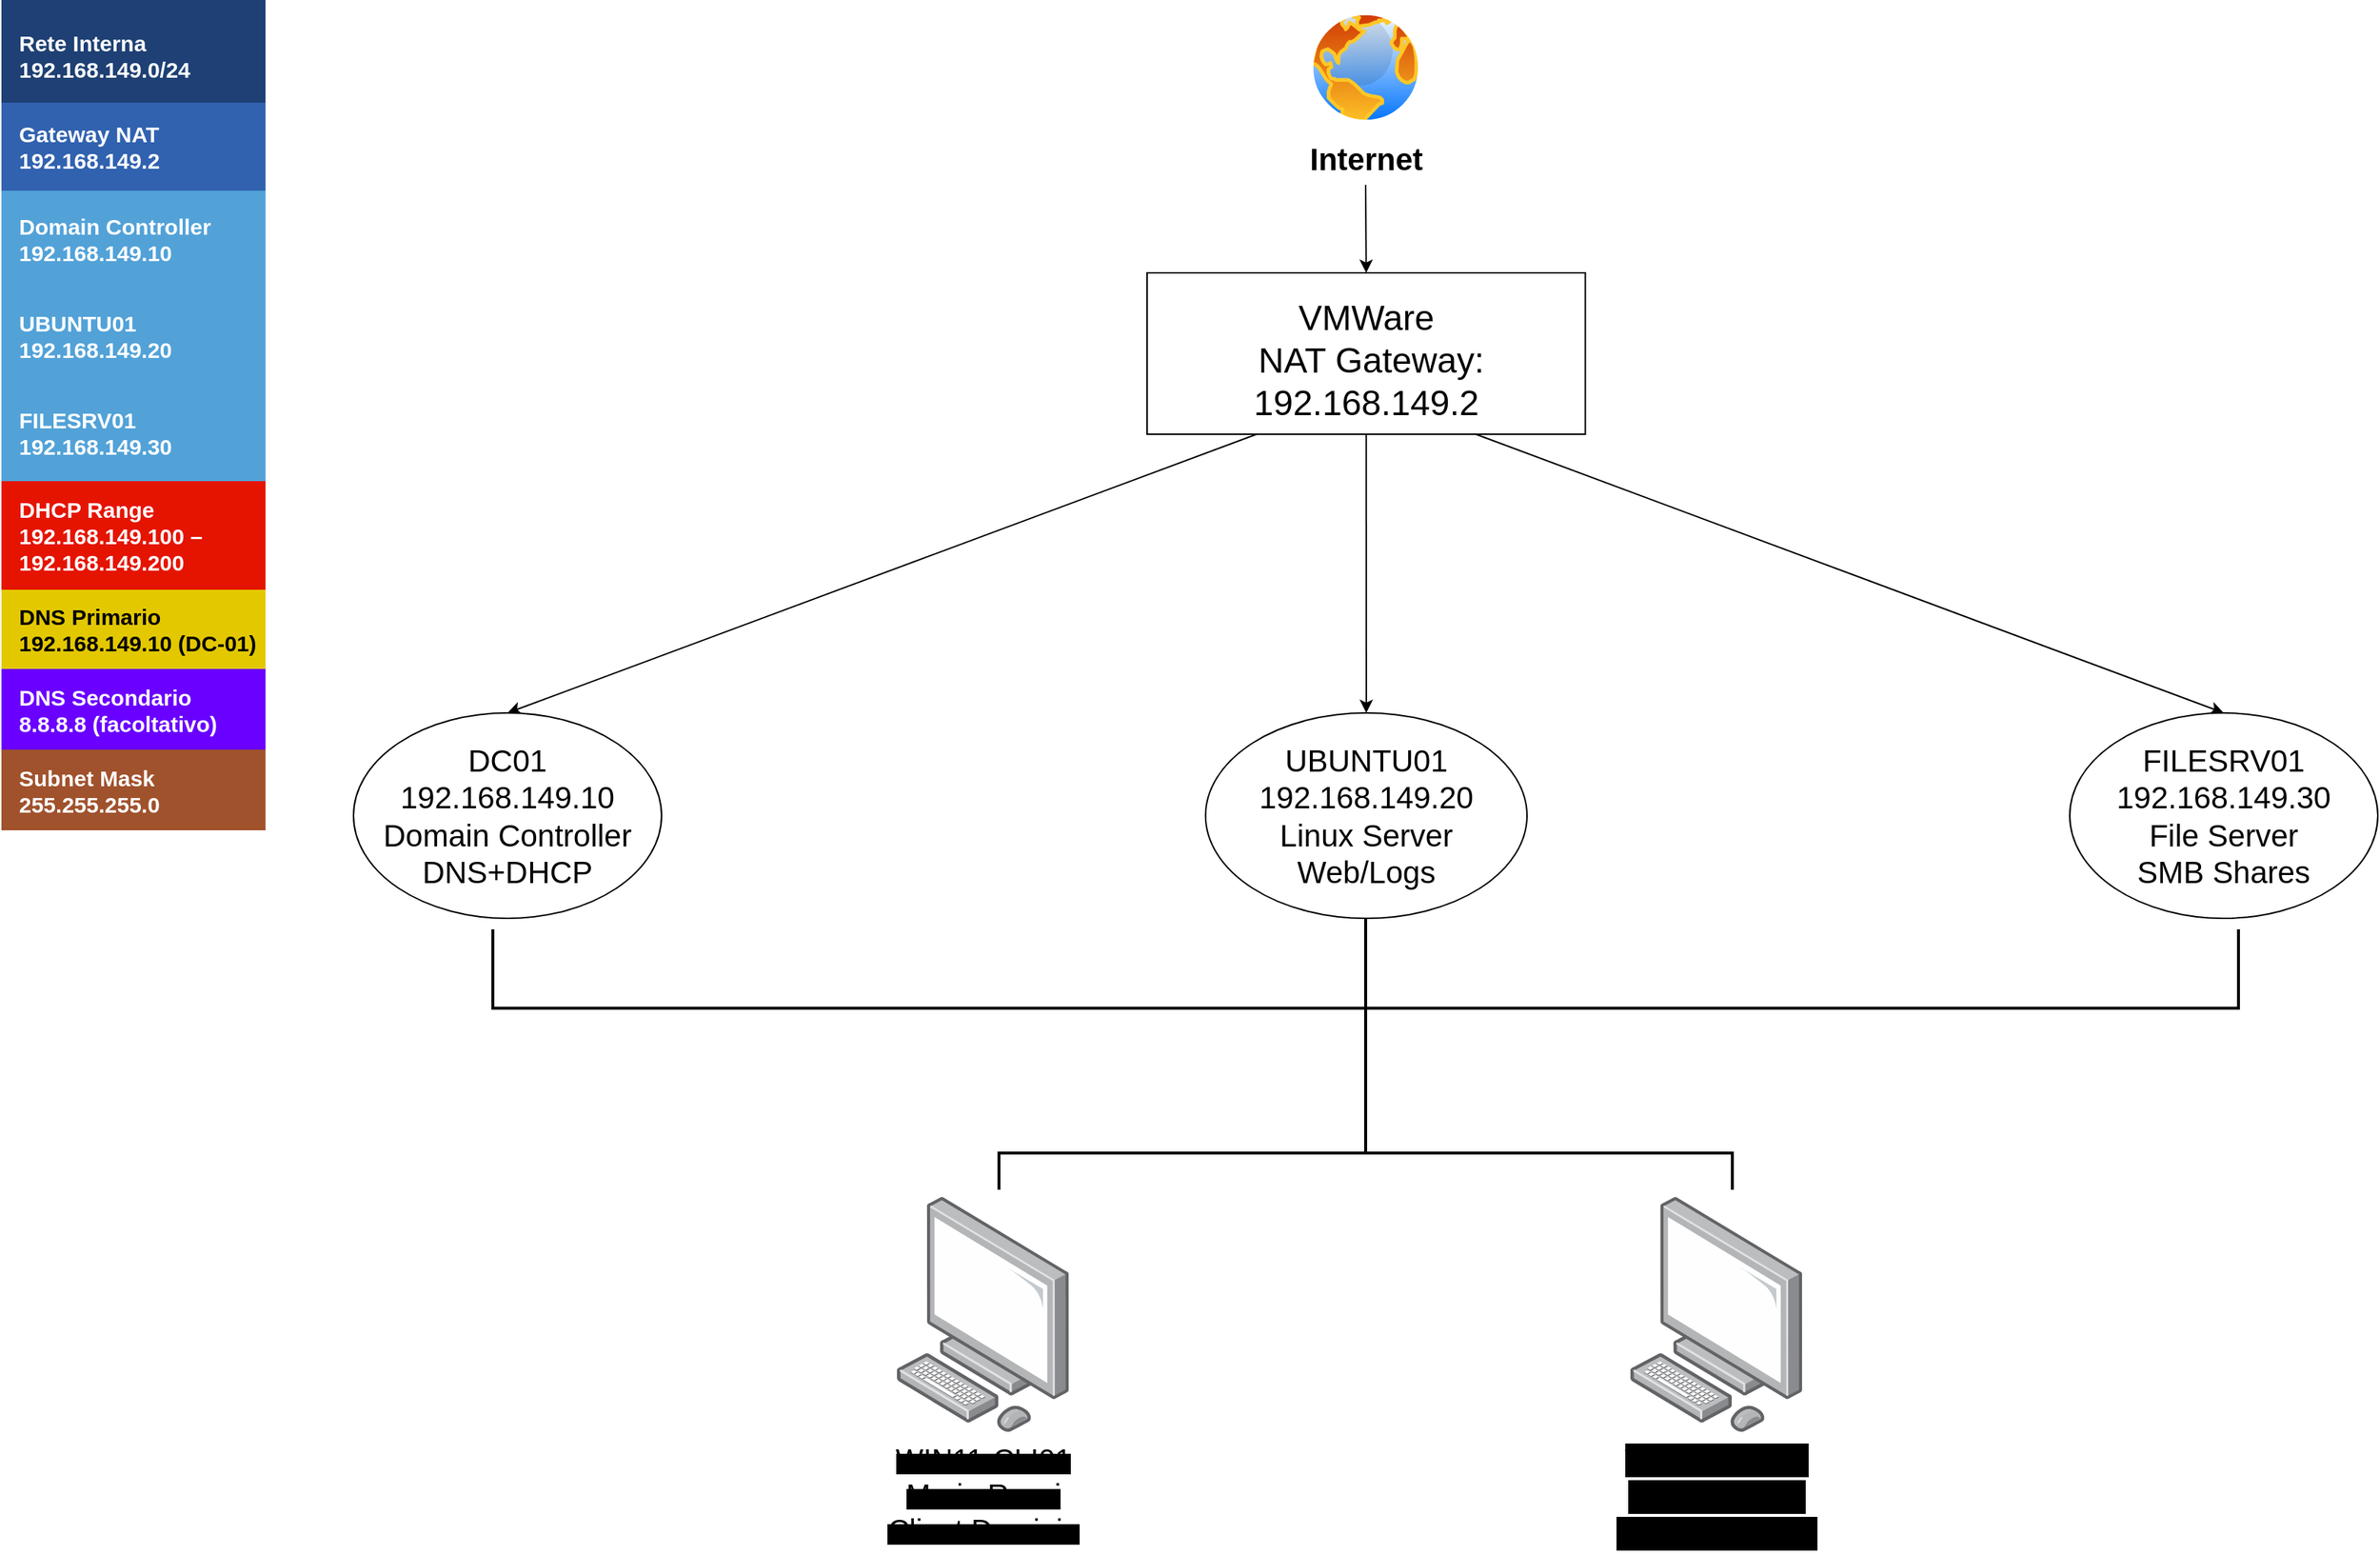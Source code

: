 <mxfile version="28.2.5">
  <diagram name="Page-1" id="ygO_C231_FGsSezgK3bJ">
    <mxGraphModel dx="2377" dy="1238" grid="1" gridSize="10" guides="1" tooltips="1" connect="1" arrows="1" fold="1" page="1" pageScale="1" pageWidth="1920" pageHeight="1200" background="none" math="0" shadow="0">
      <root>
        <mxCell id="0" />
        <mxCell id="1" parent="0" />
        <mxCell id="dl3TqQ7Z1zIjCX-AGE2N-1" value="Internet" style="image;aspect=fixed;perimeter=ellipsePerimeter;align=center;shadow=0;dashed=0;spacingTop=3;image=img/lib/active_directory/internet_globe.svg;fontStyle=1;textShadow=0;fontSize=21;labelBorderColor=none;verticalAlign=top;horizontal=1;html=1;imageBackground=none;imageBorder=none;" parent="1" vertex="1">
          <mxGeometry x="920" y="40" width="80" height="80" as="geometry" />
        </mxCell>
        <mxCell id="dl3TqQ7Z1zIjCX-AGE2N-2" value="&lt;font style=&quot;font-size: 24px;&quot;&gt;VMWare&lt;/font&gt;&lt;div&gt;&lt;font style=&quot;&quot;&gt;&lt;font style=&quot;font-size: 24px;&quot;&gt;&amp;nbsp;NAT Gateway:&lt;br&gt;&lt;/font&gt;&lt;div style=&quot;&quot;&gt;&lt;span style=&quot;font-size: 24px;&quot;&gt;192.168.149.2&lt;/span&gt;&lt;/div&gt;&lt;/font&gt;&lt;/div&gt;" style="rounded=0;whiteSpace=wrap;html=1;spacing=0;spacingBottom=-10;" parent="1" vertex="1">
          <mxGeometry x="811" y="220" width="298.75" height="110" as="geometry" />
        </mxCell>
        <mxCell id="dl3TqQ7Z1zIjCX-AGE2N-3" value="" style="endArrow=classic;html=1;rounded=0;exitX=0.25;exitY=1;exitDx=0;exitDy=0;entryX=0.5;entryY=0;entryDx=0;entryDy=0;" parent="1" source="dl3TqQ7Z1zIjCX-AGE2N-2" target="dl3TqQ7Z1zIjCX-AGE2N-4" edge="1">
          <mxGeometry width="50" height="50" relative="1" as="geometry">
            <mxPoint x="450" y="520" as="sourcePoint" />
            <mxPoint x="440" y="530" as="targetPoint" />
          </mxGeometry>
        </mxCell>
        <mxCell id="dl3TqQ7Z1zIjCX-AGE2N-4" value="&lt;font&gt;DC01&lt;/font&gt;&lt;div&gt;192.168.149.10&lt;/div&gt;&lt;div&gt;&lt;font&gt;Domain Controller&lt;/font&gt;&lt;/div&gt;&lt;div&gt;&lt;font&gt;DNS+DHCP&lt;/font&gt;&lt;/div&gt;" style="ellipse;whiteSpace=wrap;html=1;fontSize=21;" parent="1" vertex="1">
          <mxGeometry x="270" y="520" width="210" height="140" as="geometry" />
        </mxCell>
        <mxCell id="dl3TqQ7Z1zIjCX-AGE2N-5" value="&lt;font&gt;UBUNTU01&lt;br&gt;&lt;/font&gt;&lt;div&gt;&lt;span style=&quot;background-color: transparent; color: light-dark(rgb(0, 0, 0), rgb(255, 255, 255));&quot;&gt;192.168.149.20&lt;/span&gt;&lt;/div&gt;&lt;div&gt;&lt;span style=&quot;background-color: transparent; color: light-dark(rgb(0, 0, 0), rgb(255, 255, 255));&quot;&gt;Linux Server&lt;/span&gt;&lt;/div&gt;&lt;div&gt;&lt;font&gt;Web/Logs&lt;/font&gt;&lt;/div&gt;" style="ellipse;whiteSpace=wrap;html=1;fontSize=21;" parent="1" vertex="1">
          <mxGeometry x="850.87" y="520" width="219.13" height="140" as="geometry" />
        </mxCell>
        <mxCell id="dl3TqQ7Z1zIjCX-AGE2N-6" value="" style="endArrow=classic;html=1;rounded=0;entryX=0.5;entryY=0;entryDx=0;entryDy=0;" parent="1" target="dl3TqQ7Z1zIjCX-AGE2N-2" edge="1">
          <mxGeometry width="50" height="50" relative="1" as="geometry">
            <mxPoint x="960" y="160" as="sourcePoint" />
            <mxPoint x="1030" y="190" as="targetPoint" />
          </mxGeometry>
        </mxCell>
        <mxCell id="dl3TqQ7Z1zIjCX-AGE2N-7" value="" style="endArrow=classic;html=1;rounded=0;exitX=0.5;exitY=1;exitDx=0;exitDy=0;entryX=0.5;entryY=0;entryDx=0;entryDy=0;" parent="1" source="dl3TqQ7Z1zIjCX-AGE2N-2" target="dl3TqQ7Z1zIjCX-AGE2N-5" edge="1">
          <mxGeometry width="50" height="50" relative="1" as="geometry">
            <mxPoint x="990" y="510" as="sourcePoint" />
            <mxPoint x="1040" y="460" as="targetPoint" />
          </mxGeometry>
        </mxCell>
        <mxCell id="dl3TqQ7Z1zIjCX-AGE2N-8" value="" style="endArrow=classic;html=1;rounded=0;exitX=0.75;exitY=1;exitDx=0;exitDy=0;entryX=0.5;entryY=0;entryDx=0;entryDy=0;" parent="1" source="dl3TqQ7Z1zIjCX-AGE2N-2" target="dl3TqQ7Z1zIjCX-AGE2N-9" edge="1">
          <mxGeometry width="50" height="50" relative="1" as="geometry">
            <mxPoint x="1190" y="630" as="sourcePoint" />
            <mxPoint x="1560" y="520" as="targetPoint" />
          </mxGeometry>
        </mxCell>
        <mxCell id="dl3TqQ7Z1zIjCX-AGE2N-9" value="&lt;font&gt;FILESRV01&lt;br&gt;&lt;/font&gt;&lt;div&gt;&lt;span style=&quot;background-color: transparent; color: light-dark(rgb(0, 0, 0), rgb(255, 255, 255));&quot;&gt;192.168.149.30&lt;/span&gt;&lt;/div&gt;&lt;div&gt;&lt;span style=&quot;background-color: transparent; color: light-dark(rgb(0, 0, 0), rgb(255, 255, 255));&quot;&gt;File Server&lt;/span&gt;&lt;/div&gt;&lt;div&gt;&lt;font&gt;SMB Shares&lt;/font&gt;&lt;/div&gt;" style="ellipse;whiteSpace=wrap;html=1;fontSize=21;" parent="1" vertex="1">
          <mxGeometry x="1440" y="520" width="210" height="140" as="geometry" />
        </mxCell>
        <mxCell id="dl3TqQ7Z1zIjCX-AGE2N-10" value="" style="strokeWidth=2;html=1;shape=mxgraph.flowchart.annotation_2;align=left;labelPosition=right;pointerEvents=1;rotation=-90;" parent="1" vertex="1">
          <mxGeometry x="906.25" y="126.25" width="107.5" height="1190" as="geometry" />
        </mxCell>
        <mxCell id="dl3TqQ7Z1zIjCX-AGE2N-11" value="" style="line;strokeWidth=2;direction=south;html=1;" parent="1" vertex="1">
          <mxGeometry x="955" y="660" width="10" height="140" as="geometry" />
        </mxCell>
        <mxCell id="dl3TqQ7Z1zIjCX-AGE2N-12" value="" style="strokeWidth=2;html=1;shape=mxgraph.flowchart.annotation_2;align=left;labelPosition=right;pointerEvents=1;rotation=90;" parent="1" vertex="1">
          <mxGeometry x="935" y="570" width="50" height="500" as="geometry" />
        </mxCell>
        <mxCell id="dl3TqQ7Z1zIjCX-AGE2N-13" value="&lt;span style=&quot;background-color: light-dark(rgb(0, 0, 0), rgb(0, 0, 0));&quot;&gt;&lt;font style=&quot;font-size: 20px;&quot;&gt;WIN11-CLI01&lt;/font&gt;&lt;/span&gt;&lt;div&gt;&lt;span style=&quot;background-color: light-dark(rgb(0, 0, 0), rgb(0, 0, 0));&quot;&gt;&lt;font style=&quot;font-size: 20px;&quot;&gt;Mario Rossi&lt;/font&gt;&lt;/span&gt;&lt;/div&gt;&lt;div&gt;&lt;span style=&quot;background-color: light-dark(rgb(0, 0, 0), rgb(0, 0, 0));&quot;&gt;&lt;font style=&quot;font-size: 20px;&quot;&gt;Client Dominio&lt;/font&gt;&lt;/span&gt;&lt;/div&gt;" style="image;points=[];aspect=fixed;html=1;align=center;shadow=0;dashed=0;image=img/lib/allied_telesis/computer_and_terminals/Personal_Computer.svg;" parent="1" vertex="1">
          <mxGeometry x="640" y="850" width="118.06" height="160" as="geometry" />
        </mxCell>
        <mxCell id="dl3TqQ7Z1zIjCX-AGE2N-14" value="&lt;span style=&quot;background-color: light-dark(rgb(0, 0, 0), rgb(0, 0, 0));&quot;&gt;&lt;font&gt;WIN11-CLI02&lt;/font&gt;&lt;/span&gt;&lt;div&gt;&lt;span style=&quot;background-color: light-dark(rgb(0, 0, 0), rgb(0, 0, 0));&quot;&gt;&lt;font&gt;Luca Bianchi&lt;/font&gt;&lt;/span&gt;&lt;/div&gt;&lt;div&gt;&lt;span style=&quot;background-color: light-dark(rgb(0, 0, 0), rgb(0, 0, 0));&quot;&gt;&lt;font&gt;Client Dominio&lt;/font&gt;&lt;/span&gt;&lt;/div&gt;" style="image;points=[];aspect=fixed;html=1;align=center;shadow=0;dashed=0;image=img/lib/allied_telesis/computer_and_terminals/Personal_Computer.svg;fontSize=21;" parent="1" vertex="1">
          <mxGeometry x="1140" y="850" width="118.06" height="160" as="geometry" />
        </mxCell>
        <mxCell id="dl3TqQ7Z1zIjCX-AGE2N-15" value="" style="shape=table;startSize=0;container=1;collapsible=0;childLayout=tableLayout;fontSize=16;align=left;verticalAlign=top;fillColor=none;strokeColor=none;fontColor=#4D4D4D;fontStyle=1;spacingLeft=6;spacing=0;resizable=0;" parent="1" vertex="1">
          <mxGeometry x="30" y="34" width="180" height="566" as="geometry" />
        </mxCell>
        <mxCell id="dl3TqQ7Z1zIjCX-AGE2N-16" value="" style="shape=tableRow;horizontal=0;startSize=0;swimlaneHead=0;swimlaneBody=0;strokeColor=inherit;top=0;left=0;bottom=0;right=0;collapsible=0;dropTarget=0;fillColor=none;points=[[0,0.5],[1,0.5]];portConstraint=eastwest;fontSize=12;" parent="dl3TqQ7Z1zIjCX-AGE2N-15" vertex="1">
          <mxGeometry width="180" height="70" as="geometry" />
        </mxCell>
        <mxCell id="dl3TqQ7Z1zIjCX-AGE2N-17" value="&lt;div&gt;&lt;font style=&quot;font-size: 15px;&quot;&gt;&lt;b&gt;&lt;br&gt;&lt;/b&gt;&lt;/font&gt;&lt;/div&gt;&lt;font style=&quot;font-size: 15px;&quot;&gt;&lt;b&gt;Rete Interna&lt;span style=&quot;white-space: pre;&quot;&gt;&#x9;&lt;/span&gt;&lt;span style=&quot;white-space: pre;&quot;&gt;&#x9;&lt;/span&gt;&lt;/b&gt;&lt;/font&gt;&lt;div&gt;&lt;span style=&quot;font-size: 15px;&quot;&gt;&lt;b&gt;192.168.149.0/24&lt;/b&gt;&lt;/span&gt;&lt;/div&gt;&lt;div&gt;&lt;br&gt;&lt;/div&gt;" style="shape=partialRectangle;html=1;whiteSpace=wrap;connectable=0;strokeColor=inherit;overflow=hidden;fillColor=#1E4074;top=0;left=0;bottom=0;right=0;pointerEvents=1;fontSize=12;align=left;fontColor=#FFFFFF;gradientColor=none;spacingLeft=10;spacingRight=4;" parent="dl3TqQ7Z1zIjCX-AGE2N-16" vertex="1">
          <mxGeometry width="180" height="70" as="geometry">
            <mxRectangle width="180" height="70" as="alternateBounds" />
          </mxGeometry>
        </mxCell>
        <mxCell id="dl3TqQ7Z1zIjCX-AGE2N-18" value="" style="shape=tableRow;horizontal=0;startSize=0;swimlaneHead=0;swimlaneBody=0;strokeColor=inherit;top=0;left=0;bottom=0;right=0;collapsible=0;dropTarget=0;fillColor=none;points=[[0,0.5],[1,0.5]];portConstraint=eastwest;fontSize=12;" parent="dl3TqQ7Z1zIjCX-AGE2N-15" vertex="1">
          <mxGeometry y="70" width="180" height="60" as="geometry" />
        </mxCell>
        <mxCell id="dl3TqQ7Z1zIjCX-AGE2N-19" value="&lt;font style=&quot;font-size: 15px;&quot;&gt;&lt;b&gt;Gateway NAT&lt;br&gt;192.168.149.2&lt;/b&gt;&lt;/font&gt;" style="shape=partialRectangle;html=1;whiteSpace=wrap;connectable=0;strokeColor=inherit;overflow=hidden;fillColor=#3162AF;top=0;left=0;bottom=0;right=0;pointerEvents=1;fontSize=12;align=left;fontColor=#FFFFFF;gradientColor=none;spacingLeft=10;spacingRight=4;" parent="dl3TqQ7Z1zIjCX-AGE2N-18" vertex="1">
          <mxGeometry width="180" height="60" as="geometry">
            <mxRectangle width="180" height="60" as="alternateBounds" />
          </mxGeometry>
        </mxCell>
        <mxCell id="dl3TqQ7Z1zIjCX-AGE2N-20" value="" style="shape=tableRow;horizontal=0;startSize=0;swimlaneHead=0;swimlaneBody=0;strokeColor=inherit;top=0;left=0;bottom=0;right=0;collapsible=0;dropTarget=0;fillColor=none;points=[[0,0.5],[1,0.5]];portConstraint=eastwest;fontSize=12;" parent="dl3TqQ7Z1zIjCX-AGE2N-15" vertex="1">
          <mxGeometry y="130" width="180" height="66" as="geometry" />
        </mxCell>
        <mxCell id="dl3TqQ7Z1zIjCX-AGE2N-21" value="&lt;b&gt;&lt;font style=&quot;font-size: 15px;&quot;&gt;Domain Controller&lt;/font&gt;&lt;/b&gt;&lt;div&gt;&lt;font style=&quot;&quot;&gt;&lt;span style=&quot;font-size: 15px;&quot;&gt;&lt;b&gt;192.168.149.10&lt;/b&gt;&lt;/span&gt;&lt;/font&gt;&lt;/div&gt;" style="shape=partialRectangle;html=1;whiteSpace=wrap;connectable=0;strokeColor=inherit;overflow=hidden;fillColor=#52a2d8;top=0;left=0;bottom=0;right=0;pointerEvents=1;fontSize=12;align=left;fontColor=#FFFFFF;gradientColor=none;spacingLeft=10;spacingRight=4;" parent="dl3TqQ7Z1zIjCX-AGE2N-20" vertex="1">
          <mxGeometry width="180" height="66" as="geometry">
            <mxRectangle width="180" height="66" as="alternateBounds" />
          </mxGeometry>
        </mxCell>
        <mxCell id="sOKWARmR8uyY6CDnjeeu-1" value="" style="shape=tableRow;horizontal=0;startSize=0;swimlaneHead=0;swimlaneBody=0;strokeColor=inherit;top=0;left=0;bottom=0;right=0;collapsible=0;dropTarget=0;fillColor=none;points=[[0,0.5],[1,0.5]];portConstraint=eastwest;fontSize=12;" vertex="1" parent="dl3TqQ7Z1zIjCX-AGE2N-15">
          <mxGeometry y="196" width="180" height="66" as="geometry" />
        </mxCell>
        <mxCell id="sOKWARmR8uyY6CDnjeeu-2" value="&lt;span style=&quot;font-size: 15px;&quot;&gt;&lt;b&gt;UBUNTU01&lt;/b&gt;&lt;/span&gt;&lt;div&gt;&lt;span style=&quot;font-size: 15px;&quot;&gt;&lt;b&gt;192.168.149.20&lt;/b&gt;&lt;/span&gt;&lt;/div&gt;" style="shape=partialRectangle;html=1;whiteSpace=wrap;connectable=0;strokeColor=inherit;overflow=hidden;fillColor=#52a2d8;top=0;left=0;bottom=0;right=0;pointerEvents=1;fontSize=12;align=left;fontColor=#FFFFFF;gradientColor=none;spacingLeft=10;spacingRight=4;" vertex="1" parent="sOKWARmR8uyY6CDnjeeu-1">
          <mxGeometry width="180" height="66" as="geometry">
            <mxRectangle width="180" height="66" as="alternateBounds" />
          </mxGeometry>
        </mxCell>
        <mxCell id="sOKWARmR8uyY6CDnjeeu-3" value="" style="shape=tableRow;horizontal=0;startSize=0;swimlaneHead=0;swimlaneBody=0;strokeColor=inherit;top=0;left=0;bottom=0;right=0;collapsible=0;dropTarget=0;fillColor=none;points=[[0,0.5],[1,0.5]];portConstraint=eastwest;fontSize=12;" vertex="1" parent="dl3TqQ7Z1zIjCX-AGE2N-15">
          <mxGeometry y="262" width="180" height="66" as="geometry" />
        </mxCell>
        <mxCell id="sOKWARmR8uyY6CDnjeeu-4" value="&lt;span style=&quot;font-size: 15px;&quot;&gt;&lt;b&gt;FILESRV01&lt;/b&gt;&lt;/span&gt;&lt;div&gt;&lt;span style=&quot;font-size: 15px;&quot;&gt;&lt;b&gt;192.168.149.30&lt;/b&gt;&lt;/span&gt;&lt;/div&gt;" style="shape=partialRectangle;html=1;whiteSpace=wrap;connectable=0;strokeColor=inherit;overflow=hidden;fillColor=#52a2d8;top=0;left=0;bottom=0;right=0;pointerEvents=1;fontSize=12;align=left;fontColor=#FFFFFF;gradientColor=none;spacingLeft=10;spacingRight=4;" vertex="1" parent="sOKWARmR8uyY6CDnjeeu-3">
          <mxGeometry width="180" height="66" as="geometry">
            <mxRectangle width="180" height="66" as="alternateBounds" />
          </mxGeometry>
        </mxCell>
        <mxCell id="dl3TqQ7Z1zIjCX-AGE2N-22" value="" style="shape=tableRow;horizontal=0;startSize=0;swimlaneHead=0;swimlaneBody=0;strokeColor=inherit;top=0;left=0;bottom=0;right=0;collapsible=0;dropTarget=0;fillColor=none;points=[[0,0.5],[1,0.5]];portConstraint=eastwest;fontSize=12;" parent="dl3TqQ7Z1zIjCX-AGE2N-15" vertex="1">
          <mxGeometry y="328" width="180" height="74" as="geometry" />
        </mxCell>
        <mxCell id="dl3TqQ7Z1zIjCX-AGE2N-23" value="&lt;span style=&quot;font-size: 15px;&quot;&gt;&lt;b&gt;DHCP Range 192.168.149.100 – 192.168.149.200&lt;/b&gt;&lt;/span&gt;" style="shape=partialRectangle;html=1;whiteSpace=wrap;connectable=0;strokeColor=#B20000;overflow=hidden;fillColor=#e51400;top=0;left=0;bottom=0;right=0;pointerEvents=1;fontSize=12;align=left;fontColor=#ffffff;spacingLeft=10;spacingRight=4;" parent="dl3TqQ7Z1zIjCX-AGE2N-22" vertex="1">
          <mxGeometry width="180" height="74" as="geometry">
            <mxRectangle width="180" height="74" as="alternateBounds" />
          </mxGeometry>
        </mxCell>
        <mxCell id="dl3TqQ7Z1zIjCX-AGE2N-24" value="" style="shape=tableRow;horizontal=0;startSize=0;swimlaneHead=0;swimlaneBody=0;strokeColor=inherit;top=0;left=0;bottom=0;right=0;collapsible=0;dropTarget=0;fillColor=none;points=[[0,0.5],[1,0.5]];portConstraint=eastwest;fontSize=12;" parent="dl3TqQ7Z1zIjCX-AGE2N-15" vertex="1">
          <mxGeometry y="402" width="180" height="54" as="geometry" />
        </mxCell>
        <mxCell id="dl3TqQ7Z1zIjCX-AGE2N-25" value="&lt;span style=&quot;font-size: 15px;&quot;&gt;&lt;b&gt;DNS Primario&lt;/b&gt;&lt;/span&gt;&lt;div&gt;&lt;span style=&quot;font-size: 15px;&quot;&gt;&lt;b&gt;192.168.149.10 (DC-01)&lt;/b&gt;&lt;/span&gt;&lt;/div&gt;" style="shape=partialRectangle;html=1;whiteSpace=wrap;connectable=0;strokeColor=#B09500;overflow=hidden;fillColor=#e3c800;top=0;left=0;bottom=0;right=0;pointerEvents=1;fontSize=12;align=left;fontColor=#000000;spacingLeft=10;spacingRight=4;" parent="dl3TqQ7Z1zIjCX-AGE2N-24" vertex="1">
          <mxGeometry width="180" height="54" as="geometry">
            <mxRectangle width="180" height="54" as="alternateBounds" />
          </mxGeometry>
        </mxCell>
        <mxCell id="dl3TqQ7Z1zIjCX-AGE2N-26" value="" style="shape=tableRow;horizontal=0;startSize=0;swimlaneHead=0;swimlaneBody=0;strokeColor=inherit;top=0;left=0;bottom=0;right=0;collapsible=0;dropTarget=0;fillColor=none;points=[[0,0.5],[1,0.5]];portConstraint=eastwest;fontSize=12;" parent="dl3TqQ7Z1zIjCX-AGE2N-15" vertex="1">
          <mxGeometry y="456" width="180" height="55" as="geometry" />
        </mxCell>
        <mxCell id="dl3TqQ7Z1zIjCX-AGE2N-27" value="&lt;font style=&quot;font-size: 15px;&quot;&gt;&lt;b&gt;DNS Secondario&lt;/b&gt;&lt;/font&gt;&lt;div&gt;&lt;font style=&quot;font-size: 15px;&quot;&gt;&lt;b&gt;8.8.8.8 (facoltativo)&lt;/b&gt;&lt;/font&gt;&lt;/div&gt;" style="shape=partialRectangle;html=1;whiteSpace=wrap;connectable=0;strokeColor=#3700CC;overflow=hidden;fillColor=#6a00ff;top=0;left=0;bottom=0;right=0;pointerEvents=1;fontSize=12;align=left;fontColor=#ffffff;spacingLeft=10;spacingRight=4;" parent="dl3TqQ7Z1zIjCX-AGE2N-26" vertex="1">
          <mxGeometry width="180" height="55" as="geometry">
            <mxRectangle width="180" height="55" as="alternateBounds" />
          </mxGeometry>
        </mxCell>
        <mxCell id="dl3TqQ7Z1zIjCX-AGE2N-28" value="" style="shape=tableRow;horizontal=0;startSize=0;swimlaneHead=0;swimlaneBody=0;strokeColor=inherit;top=0;left=0;bottom=0;right=0;collapsible=0;dropTarget=0;fillColor=none;points=[[0,0.5],[1,0.5]];portConstraint=eastwest;fontSize=12;" parent="dl3TqQ7Z1zIjCX-AGE2N-15" vertex="1">
          <mxGeometry y="511" width="180" height="55" as="geometry" />
        </mxCell>
        <mxCell id="dl3TqQ7Z1zIjCX-AGE2N-29" value="&lt;font style=&quot;font-size: 15px;&quot;&gt;&lt;b&gt;Subnet Mask&lt;/b&gt;&lt;/font&gt;&lt;div&gt;&lt;font style=&quot;font-size: 15px;&quot;&gt;&lt;b&gt;255.255.255.0&lt;/b&gt;&lt;/font&gt;&lt;/div&gt;" style="shape=partialRectangle;html=1;whiteSpace=wrap;connectable=0;strokeColor=#6D1F00;overflow=hidden;fillColor=#a0522d;top=0;left=0;bottom=0;right=0;pointerEvents=1;fontSize=12;align=left;fontColor=#ffffff;spacingLeft=10;spacingRight=4;" parent="dl3TqQ7Z1zIjCX-AGE2N-28" vertex="1">
          <mxGeometry width="180" height="55" as="geometry">
            <mxRectangle width="180" height="55" as="alternateBounds" />
          </mxGeometry>
        </mxCell>
      </root>
    </mxGraphModel>
  </diagram>
</mxfile>
